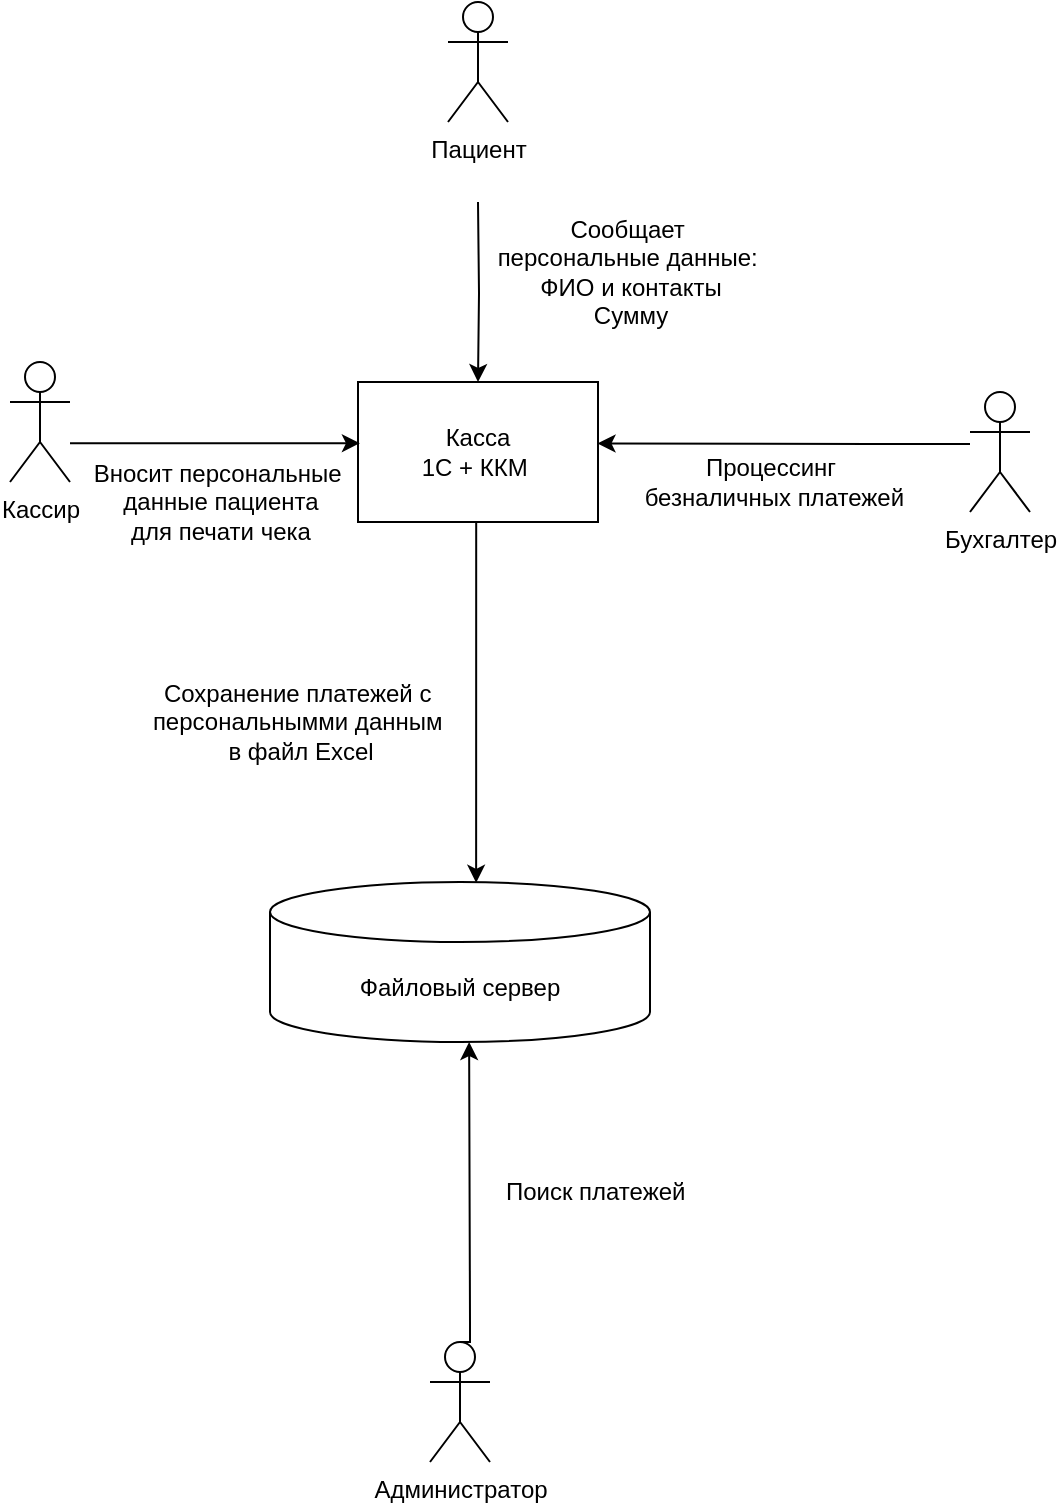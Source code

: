 <mxfile version="25.0.2">
  <diagram name="Страница — 1" id="TzRYlcssYyQLAdp9at1a">
    <mxGraphModel dx="578" dy="681" grid="1" gridSize="10" guides="1" tooltips="1" connect="1" arrows="1" fold="1" page="1" pageScale="1" pageWidth="827" pageHeight="1169" math="0" shadow="0">
      <root>
        <mxCell id="0" />
        <mxCell id="1" parent="0" />
        <mxCell id="BvJ4jX3EMSS6tk7Dt2Ny-3" value="" style="edgeStyle=orthogonalEdgeStyle;rounded=0;orthogonalLoop=1;jettySize=auto;html=1;" edge="1" parent="1" target="BvJ4jX3EMSS6tk7Dt2Ny-2">
          <mxGeometry relative="1" as="geometry">
            <mxPoint x="414" y="270" as="sourcePoint" />
          </mxGeometry>
        </mxCell>
        <mxCell id="BvJ4jX3EMSS6tk7Dt2Ny-1" value="Пациент" style="shape=umlActor;verticalLabelPosition=bottom;verticalAlign=top;html=1;outlineConnect=0;" vertex="1" parent="1">
          <mxGeometry x="399" y="170" width="30" height="60" as="geometry" />
        </mxCell>
        <mxCell id="BvJ4jX3EMSS6tk7Dt2Ny-15" value="" style="edgeStyle=orthogonalEdgeStyle;rounded=0;orthogonalLoop=1;jettySize=auto;html=1;entryX=0.553;entryY=0.005;entryDx=0;entryDy=0;entryPerimeter=0;" edge="1" parent="1">
          <mxGeometry relative="1" as="geometry">
            <mxPoint x="412" y="420" as="sourcePoint" />
            <mxPoint x="413.07" y="610.4" as="targetPoint" />
            <Array as="points">
              <mxPoint x="413" y="420" />
            </Array>
          </mxGeometry>
        </mxCell>
        <mxCell id="BvJ4jX3EMSS6tk7Dt2Ny-2" value="&lt;div&gt;&lt;br&gt;&lt;/div&gt;&lt;div&gt;Касса&lt;/div&gt;&lt;div&gt;1С + ККМ&amp;nbsp;&lt;/div&gt;" style="whiteSpace=wrap;html=1;verticalAlign=top;" vertex="1" parent="1">
          <mxGeometry x="354" y="360" width="120" height="70" as="geometry" />
        </mxCell>
        <mxCell id="BvJ4jX3EMSS6tk7Dt2Ny-4" value="Файловый сервер" style="shape=cylinder3;whiteSpace=wrap;html=1;boundedLbl=1;backgroundOutline=1;size=15;" vertex="1" parent="1">
          <mxGeometry x="310" y="610" width="190" height="80" as="geometry" />
        </mxCell>
        <mxCell id="BvJ4jX3EMSS6tk7Dt2Ny-7" value="" style="edgeStyle=orthogonalEdgeStyle;rounded=0;orthogonalLoop=1;jettySize=auto;html=1;entryX=0.008;entryY=0.437;entryDx=0;entryDy=0;entryPerimeter=0;" edge="1" parent="1" source="BvJ4jX3EMSS6tk7Dt2Ny-5" target="BvJ4jX3EMSS6tk7Dt2Ny-2">
          <mxGeometry relative="1" as="geometry">
            <mxPoint x="245" y="380" as="targetPoint" />
            <Array as="points">
              <mxPoint x="282" y="391" />
            </Array>
          </mxGeometry>
        </mxCell>
        <mxCell id="BvJ4jX3EMSS6tk7Dt2Ny-5" value="Кассир" style="shape=umlActor;verticalLabelPosition=bottom;verticalAlign=top;html=1;outlineConnect=0;" vertex="1" parent="1">
          <mxGeometry x="180" y="350" width="30" height="60" as="geometry" />
        </mxCell>
        <mxCell id="BvJ4jX3EMSS6tk7Dt2Ny-10" value="" style="edgeStyle=orthogonalEdgeStyle;rounded=0;orthogonalLoop=1;jettySize=auto;html=1;exitX=0.5;exitY=0;exitDx=0;exitDy=0;exitPerimeter=0;entryX=0.524;entryY=1;entryDx=0;entryDy=0;entryPerimeter=0;" edge="1" parent="1" source="BvJ4jX3EMSS6tk7Dt2Ny-8" target="BvJ4jX3EMSS6tk7Dt2Ny-4">
          <mxGeometry relative="1" as="geometry">
            <mxPoint x="670" y="450" as="sourcePoint" />
            <mxPoint x="420" y="740" as="targetPoint" />
            <Array as="points">
              <mxPoint x="410" y="830" />
              <mxPoint x="410" y="770" />
            </Array>
          </mxGeometry>
        </mxCell>
        <mxCell id="BvJ4jX3EMSS6tk7Dt2Ny-8" value="Администратор" style="shape=umlActor;verticalLabelPosition=bottom;verticalAlign=top;html=1;outlineConnect=0;" vertex="1" parent="1">
          <mxGeometry x="390" y="840" width="30" height="60" as="geometry" />
        </mxCell>
        <mxCell id="BvJ4jX3EMSS6tk7Dt2Ny-11" value="Сообщает&amp;nbsp;&lt;div&gt;персональные данные:&amp;nbsp;&lt;div&gt;ФИО и контакты&lt;/div&gt;&lt;/div&gt;&lt;div&gt;Сумму&lt;/div&gt;" style="text;html=1;align=center;verticalAlign=middle;resizable=0;points=[];autosize=1;strokeColor=none;fillColor=none;" vertex="1" parent="1">
          <mxGeometry x="410" y="270" width="160" height="70" as="geometry" />
        </mxCell>
        <mxCell id="BvJ4jX3EMSS6tk7Dt2Ny-13" value="Вносит персональные&amp;nbsp;&lt;div&gt;данные пациента&lt;/div&gt;&lt;div&gt;для печати чека&lt;/div&gt;" style="text;html=1;align=center;verticalAlign=middle;resizable=0;points=[];autosize=1;strokeColor=none;fillColor=none;" vertex="1" parent="1">
          <mxGeometry x="210" y="390" width="150" height="60" as="geometry" />
        </mxCell>
        <mxCell id="BvJ4jX3EMSS6tk7Dt2Ny-16" value="Сохранение платежей с&amp;nbsp;&lt;div&gt;персональнымми данным&amp;nbsp;&lt;/div&gt;&lt;div&gt;в файл Excel&lt;/div&gt;" style="text;html=1;align=center;verticalAlign=middle;resizable=0;points=[];autosize=1;strokeColor=none;fillColor=none;" vertex="1" parent="1">
          <mxGeometry x="240" y="500" width="170" height="60" as="geometry" />
        </mxCell>
        <mxCell id="BvJ4jX3EMSS6tk7Dt2Ny-17" value="Поиск платежей&amp;nbsp;" style="text;html=1;align=center;verticalAlign=middle;resizable=0;points=[];autosize=1;strokeColor=none;fillColor=none;" vertex="1" parent="1">
          <mxGeometry x="414" y="750" width="120" height="30" as="geometry" />
        </mxCell>
        <mxCell id="BvJ4jX3EMSS6tk7Dt2Ny-20" value="" style="edgeStyle=orthogonalEdgeStyle;rounded=0;orthogonalLoop=1;jettySize=auto;html=1;entryX=0.998;entryY=0.439;entryDx=0;entryDy=0;entryPerimeter=0;" edge="1" parent="1" source="BvJ4jX3EMSS6tk7Dt2Ny-18" target="BvJ4jX3EMSS6tk7Dt2Ny-2">
          <mxGeometry relative="1" as="geometry">
            <mxPoint x="625" y="395" as="targetPoint" />
            <Array as="points">
              <mxPoint x="610" y="391" />
              <mxPoint x="610" y="391" />
            </Array>
          </mxGeometry>
        </mxCell>
        <mxCell id="BvJ4jX3EMSS6tk7Dt2Ny-18" value="Бухгалтер" style="shape=umlActor;verticalLabelPosition=bottom;verticalAlign=top;html=1;outlineConnect=0;" vertex="1" parent="1">
          <mxGeometry x="660" y="365" width="30" height="60" as="geometry" />
        </mxCell>
        <mxCell id="BvJ4jX3EMSS6tk7Dt2Ny-21" value="Процессинг&lt;div&gt;&amp;nbsp;безналичных платежей&lt;/div&gt;" style="text;html=1;align=center;verticalAlign=middle;resizable=0;points=[];autosize=1;strokeColor=none;fillColor=none;" vertex="1" parent="1">
          <mxGeometry x="480" y="390" width="160" height="40" as="geometry" />
        </mxCell>
      </root>
    </mxGraphModel>
  </diagram>
</mxfile>
